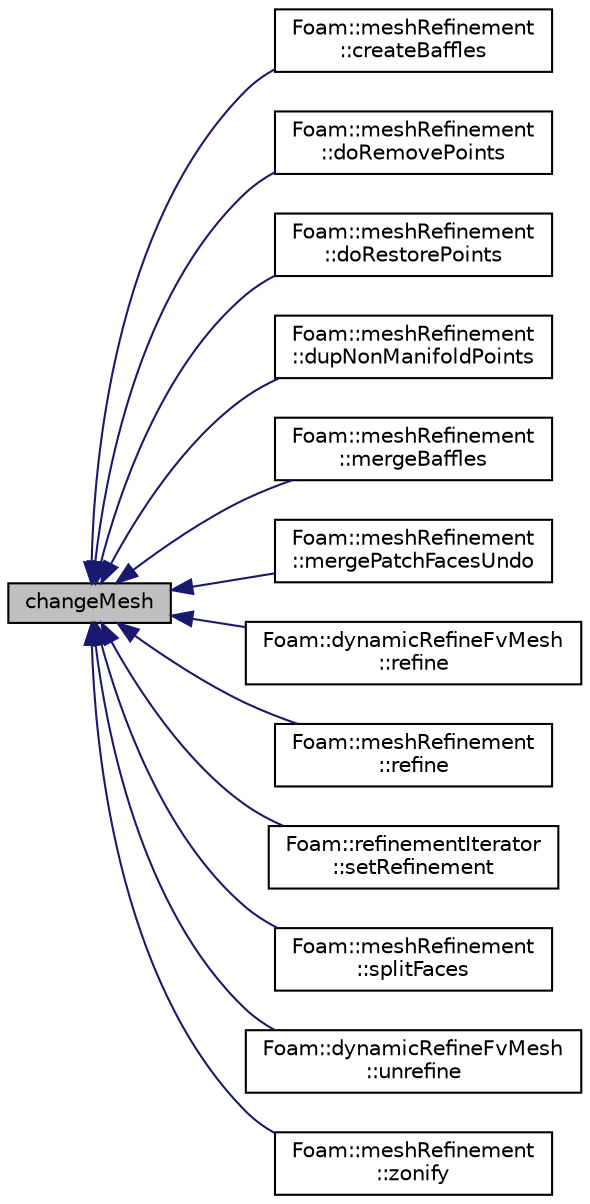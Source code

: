 digraph "changeMesh"
{
  bgcolor="transparent";
  edge [fontname="Helvetica",fontsize="10",labelfontname="Helvetica",labelfontsize="10"];
  node [fontname="Helvetica",fontsize="10",shape=record];
  rankdir="LR";
  Node1 [label="changeMesh",height=0.2,width=0.4,color="black", fillcolor="grey75", style="filled", fontcolor="black"];
  Node1 -> Node2 [dir="back",color="midnightblue",fontsize="10",style="solid",fontname="Helvetica"];
  Node2 [label="Foam::meshRefinement\l::createBaffles",height=0.2,width=0.4,color="black",URL="$a01469.html#adf59ba1ba1060862e3274059692eea57",tooltip="Create baffle for every internal face where ownPatch != -1. "];
  Node1 -> Node3 [dir="back",color="midnightblue",fontsize="10",style="solid",fontname="Helvetica"];
  Node3 [label="Foam::meshRefinement\l::doRemovePoints",height=0.2,width=0.4,color="black",URL="$a01469.html#abc00befdbca6596b6efcb39b90efbee3"];
  Node1 -> Node4 [dir="back",color="midnightblue",fontsize="10",style="solid",fontname="Helvetica"];
  Node4 [label="Foam::meshRefinement\l::doRestorePoints",height=0.2,width=0.4,color="black",URL="$a01469.html#a53184ae27cf1ac7a736faed4abf1c9d6"];
  Node1 -> Node5 [dir="back",color="midnightblue",fontsize="10",style="solid",fontname="Helvetica"];
  Node5 [label="Foam::meshRefinement\l::dupNonManifoldPoints",height=0.2,width=0.4,color="black",URL="$a01469.html#a9dbc8bd1d38070053486014e911d03a1",tooltip="Find boundary points that connect to more than one cell. "];
  Node1 -> Node6 [dir="back",color="midnightblue",fontsize="10",style="solid",fontname="Helvetica"];
  Node6 [label="Foam::meshRefinement\l::mergeBaffles",height=0.2,width=0.4,color="black",URL="$a01469.html#aa959f1ef1377d3a4eaac5ff099280e50",tooltip="Merge baffles. Gets pairs of faces. "];
  Node1 -> Node7 [dir="back",color="midnightblue",fontsize="10",style="solid",fontname="Helvetica"];
  Node7 [label="Foam::meshRefinement\l::mergePatchFacesUndo",height=0.2,width=0.4,color="black",URL="$a01469.html#a46abeca243f55035145fe45edc956bef",tooltip="Merge coplanar faces. preserveFaces is != -1 for faces. "];
  Node1 -> Node8 [dir="back",color="midnightblue",fontsize="10",style="solid",fontname="Helvetica"];
  Node8 [label="Foam::dynamicRefineFvMesh\l::refine",height=0.2,width=0.4,color="black",URL="$a00606.html#a4cc059364e8fc86931758f25f0503d7e",tooltip="Refine cells. Update mesh and fields. "];
  Node1 -> Node9 [dir="back",color="midnightblue",fontsize="10",style="solid",fontname="Helvetica"];
  Node9 [label="Foam::meshRefinement\l::refine",height=0.2,width=0.4,color="black",URL="$a01469.html#ac9571690bc552fe5150042c81c4f8229",tooltip="Refine some cells. "];
  Node1 -> Node10 [dir="back",color="midnightblue",fontsize="10",style="solid",fontname="Helvetica"];
  Node10 [label="Foam::refinementIterator\l::setRefinement",height=0.2,width=0.4,color="black",URL="$a02113.html#afd8b2c75ae43c5073eece728f11ed02a",tooltip="Try to refine cells in given direction. Constructs intermediate. "];
  Node1 -> Node11 [dir="back",color="midnightblue",fontsize="10",style="solid",fontname="Helvetica"];
  Node11 [label="Foam::meshRefinement\l::splitFaces",height=0.2,width=0.4,color="black",URL="$a01469.html#adc2ba2409d333b615b019f154aa236ea",tooltip="Split faces into two. "];
  Node1 -> Node12 [dir="back",color="midnightblue",fontsize="10",style="solid",fontname="Helvetica"];
  Node12 [label="Foam::dynamicRefineFvMesh\l::unrefine",height=0.2,width=0.4,color="black",URL="$a00606.html#adade44a7507ea6fc270d918b362ca6c1",tooltip="Unrefine cells. Gets passed in centre points of cells to combine. "];
  Node1 -> Node13 [dir="back",color="midnightblue",fontsize="10",style="solid",fontname="Helvetica"];
  Node13 [label="Foam::meshRefinement\l::zonify",height=0.2,width=0.4,color="black",URL="$a01469.html#a90cf965dfe02eb20f11a4a8c6035747f",tooltip="Put faces/cells into zones according to surface specification. "];
}
